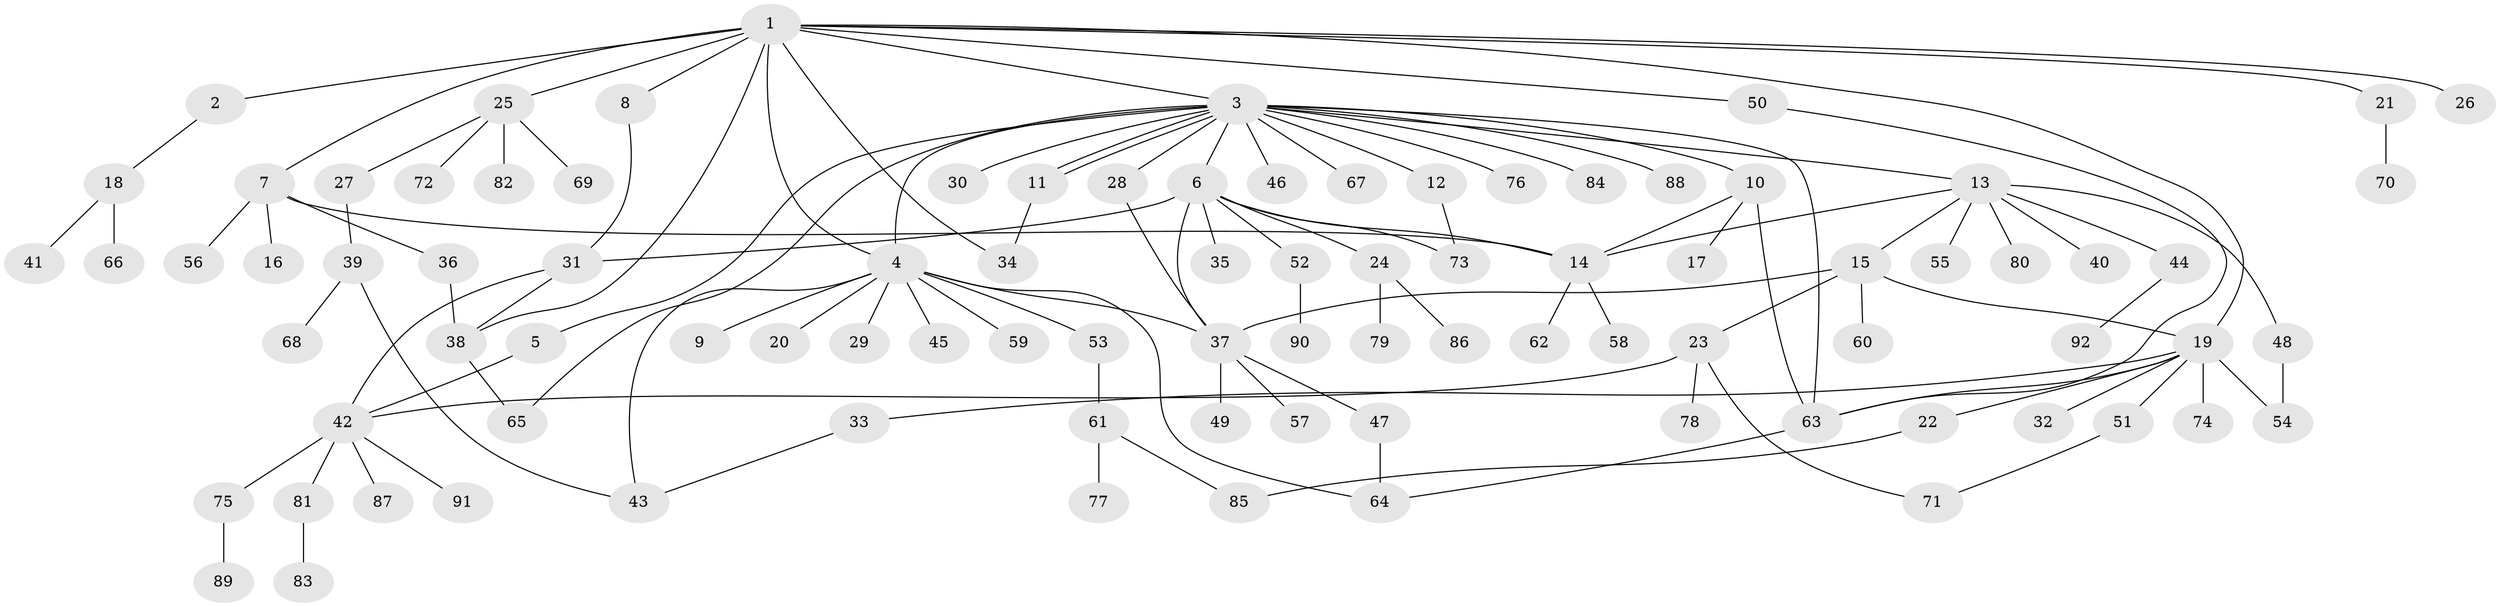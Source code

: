 // Generated by graph-tools (version 1.1) at 2025/26/03/09/25 03:26:01]
// undirected, 92 vertices, 118 edges
graph export_dot {
graph [start="1"]
  node [color=gray90,style=filled];
  1;
  2;
  3;
  4;
  5;
  6;
  7;
  8;
  9;
  10;
  11;
  12;
  13;
  14;
  15;
  16;
  17;
  18;
  19;
  20;
  21;
  22;
  23;
  24;
  25;
  26;
  27;
  28;
  29;
  30;
  31;
  32;
  33;
  34;
  35;
  36;
  37;
  38;
  39;
  40;
  41;
  42;
  43;
  44;
  45;
  46;
  47;
  48;
  49;
  50;
  51;
  52;
  53;
  54;
  55;
  56;
  57;
  58;
  59;
  60;
  61;
  62;
  63;
  64;
  65;
  66;
  67;
  68;
  69;
  70;
  71;
  72;
  73;
  74;
  75;
  76;
  77;
  78;
  79;
  80;
  81;
  82;
  83;
  84;
  85;
  86;
  87;
  88;
  89;
  90;
  91;
  92;
  1 -- 2;
  1 -- 3;
  1 -- 4;
  1 -- 7;
  1 -- 8;
  1 -- 19;
  1 -- 21;
  1 -- 25;
  1 -- 26;
  1 -- 34;
  1 -- 38;
  1 -- 50;
  2 -- 18;
  3 -- 4;
  3 -- 5;
  3 -- 6;
  3 -- 10;
  3 -- 11;
  3 -- 11;
  3 -- 12;
  3 -- 13;
  3 -- 28;
  3 -- 30;
  3 -- 46;
  3 -- 63;
  3 -- 65;
  3 -- 67;
  3 -- 76;
  3 -- 84;
  3 -- 88;
  4 -- 9;
  4 -- 20;
  4 -- 29;
  4 -- 37;
  4 -- 43;
  4 -- 45;
  4 -- 53;
  4 -- 59;
  4 -- 64;
  5 -- 42;
  6 -- 14;
  6 -- 24;
  6 -- 31;
  6 -- 35;
  6 -- 37;
  6 -- 52;
  6 -- 73;
  7 -- 14;
  7 -- 16;
  7 -- 36;
  7 -- 56;
  8 -- 31;
  10 -- 14;
  10 -- 17;
  10 -- 63;
  11 -- 34;
  12 -- 73;
  13 -- 14;
  13 -- 15;
  13 -- 40;
  13 -- 44;
  13 -- 48;
  13 -- 55;
  13 -- 80;
  14 -- 58;
  14 -- 62;
  15 -- 19;
  15 -- 23;
  15 -- 37;
  15 -- 60;
  18 -- 41;
  18 -- 66;
  19 -- 22;
  19 -- 32;
  19 -- 33;
  19 -- 51;
  19 -- 54;
  19 -- 63;
  19 -- 74;
  21 -- 70;
  22 -- 85;
  23 -- 42;
  23 -- 71;
  23 -- 78;
  24 -- 79;
  24 -- 86;
  25 -- 27;
  25 -- 69;
  25 -- 72;
  25 -- 82;
  27 -- 39;
  28 -- 37;
  31 -- 38;
  31 -- 42;
  33 -- 43;
  36 -- 38;
  37 -- 47;
  37 -- 49;
  37 -- 57;
  38 -- 65;
  39 -- 43;
  39 -- 68;
  42 -- 75;
  42 -- 81;
  42 -- 87;
  42 -- 91;
  44 -- 92;
  47 -- 64;
  48 -- 54;
  50 -- 63;
  51 -- 71;
  52 -- 90;
  53 -- 61;
  61 -- 77;
  61 -- 85;
  63 -- 64;
  75 -- 89;
  81 -- 83;
}
